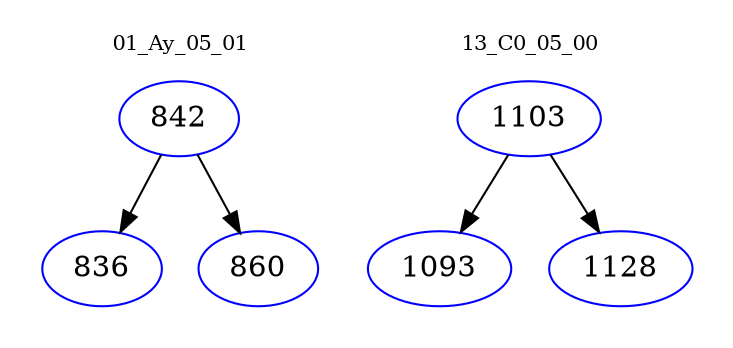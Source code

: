 digraph{
subgraph cluster_0 {
color = white
label = "01_Ay_05_01";
fontsize=10;
T0_842 [label="842", color="blue"]
T0_842 -> T0_836 [color="black"]
T0_836 [label="836", color="blue"]
T0_842 -> T0_860 [color="black"]
T0_860 [label="860", color="blue"]
}
subgraph cluster_1 {
color = white
label = "13_C0_05_00";
fontsize=10;
T1_1103 [label="1103", color="blue"]
T1_1103 -> T1_1093 [color="black"]
T1_1093 [label="1093", color="blue"]
T1_1103 -> T1_1128 [color="black"]
T1_1128 [label="1128", color="blue"]
}
}

